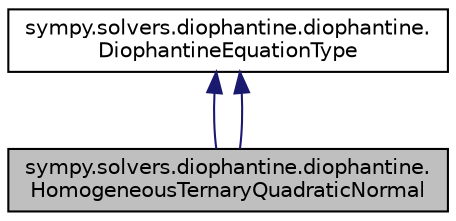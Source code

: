digraph "sympy.solvers.diophantine.diophantine.HomogeneousTernaryQuadraticNormal"
{
 // LATEX_PDF_SIZE
  edge [fontname="Helvetica",fontsize="10",labelfontname="Helvetica",labelfontsize="10"];
  node [fontname="Helvetica",fontsize="10",shape=record];
  Node1 [label="sympy.solvers.diophantine.diophantine.\lHomogeneousTernaryQuadraticNormal",height=0.2,width=0.4,color="black", fillcolor="grey75", style="filled", fontcolor="black",tooltip=" "];
  Node2 -> Node1 [dir="back",color="midnightblue",fontsize="10",style="solid",fontname="Helvetica"];
  Node2 [label="sympy.solvers.diophantine.diophantine.\lDiophantineEquationType",height=0.2,width=0.4,color="black", fillcolor="white", style="filled",URL="$classsympy_1_1solvers_1_1diophantine_1_1diophantine_1_1DiophantineEquationType.html",tooltip=" "];
  Node2 -> Node1 [dir="back",color="midnightblue",fontsize="10",style="solid",fontname="Helvetica"];
}
